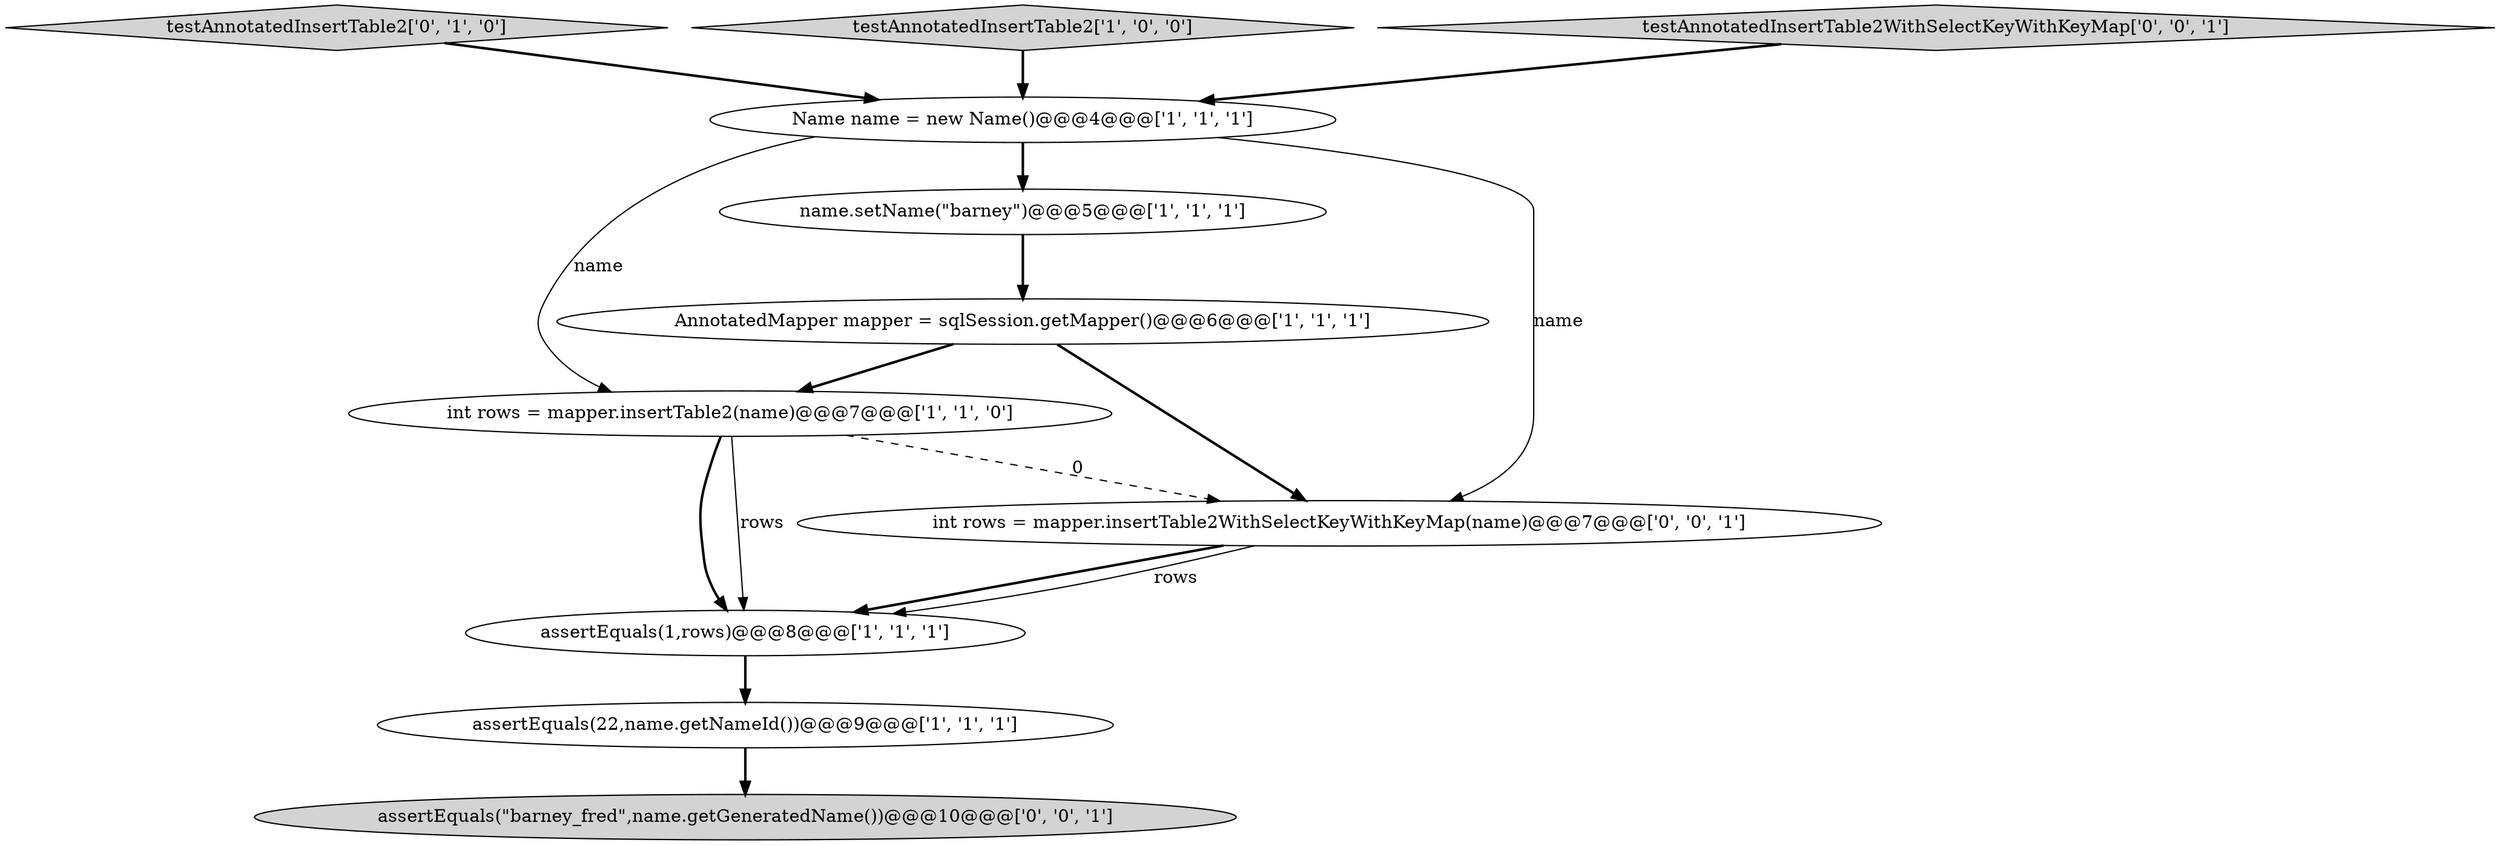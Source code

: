 digraph {
7 [style = filled, label = "testAnnotatedInsertTable2['0', '1', '0']", fillcolor = lightgray, shape = diamond image = "AAA0AAABBB2BBB"];
6 [style = filled, label = "assertEquals(22,name.getNameId())@@@9@@@['1', '1', '1']", fillcolor = white, shape = ellipse image = "AAA0AAABBB1BBB"];
2 [style = filled, label = "testAnnotatedInsertTable2['1', '0', '0']", fillcolor = lightgray, shape = diamond image = "AAA0AAABBB1BBB"];
4 [style = filled, label = "Name name = new Name()@@@4@@@['1', '1', '1']", fillcolor = white, shape = ellipse image = "AAA0AAABBB1BBB"];
9 [style = filled, label = "assertEquals(\"barney_fred\",name.getGeneratedName())@@@10@@@['0', '0', '1']", fillcolor = lightgray, shape = ellipse image = "AAA0AAABBB3BBB"];
3 [style = filled, label = "name.setName(\"barney\")@@@5@@@['1', '1', '1']", fillcolor = white, shape = ellipse image = "AAA0AAABBB1BBB"];
1 [style = filled, label = "int rows = mapper.insertTable2(name)@@@7@@@['1', '1', '0']", fillcolor = white, shape = ellipse image = "AAA0AAABBB1BBB"];
10 [style = filled, label = "int rows = mapper.insertTable2WithSelectKeyWithKeyMap(name)@@@7@@@['0', '0', '1']", fillcolor = white, shape = ellipse image = "AAA0AAABBB3BBB"];
8 [style = filled, label = "testAnnotatedInsertTable2WithSelectKeyWithKeyMap['0', '0', '1']", fillcolor = lightgray, shape = diamond image = "AAA0AAABBB3BBB"];
0 [style = filled, label = "AnnotatedMapper mapper = sqlSession.getMapper()@@@6@@@['1', '1', '1']", fillcolor = white, shape = ellipse image = "AAA0AAABBB1BBB"];
5 [style = filled, label = "assertEquals(1,rows)@@@8@@@['1', '1', '1']", fillcolor = white, shape = ellipse image = "AAA0AAABBB1BBB"];
1->5 [style = bold, label=""];
4->3 [style = bold, label=""];
1->5 [style = solid, label="rows"];
0->10 [style = bold, label=""];
8->4 [style = bold, label=""];
7->4 [style = bold, label=""];
5->6 [style = bold, label=""];
10->5 [style = bold, label=""];
6->9 [style = bold, label=""];
1->10 [style = dashed, label="0"];
2->4 [style = bold, label=""];
0->1 [style = bold, label=""];
10->5 [style = solid, label="rows"];
4->10 [style = solid, label="name"];
3->0 [style = bold, label=""];
4->1 [style = solid, label="name"];
}
